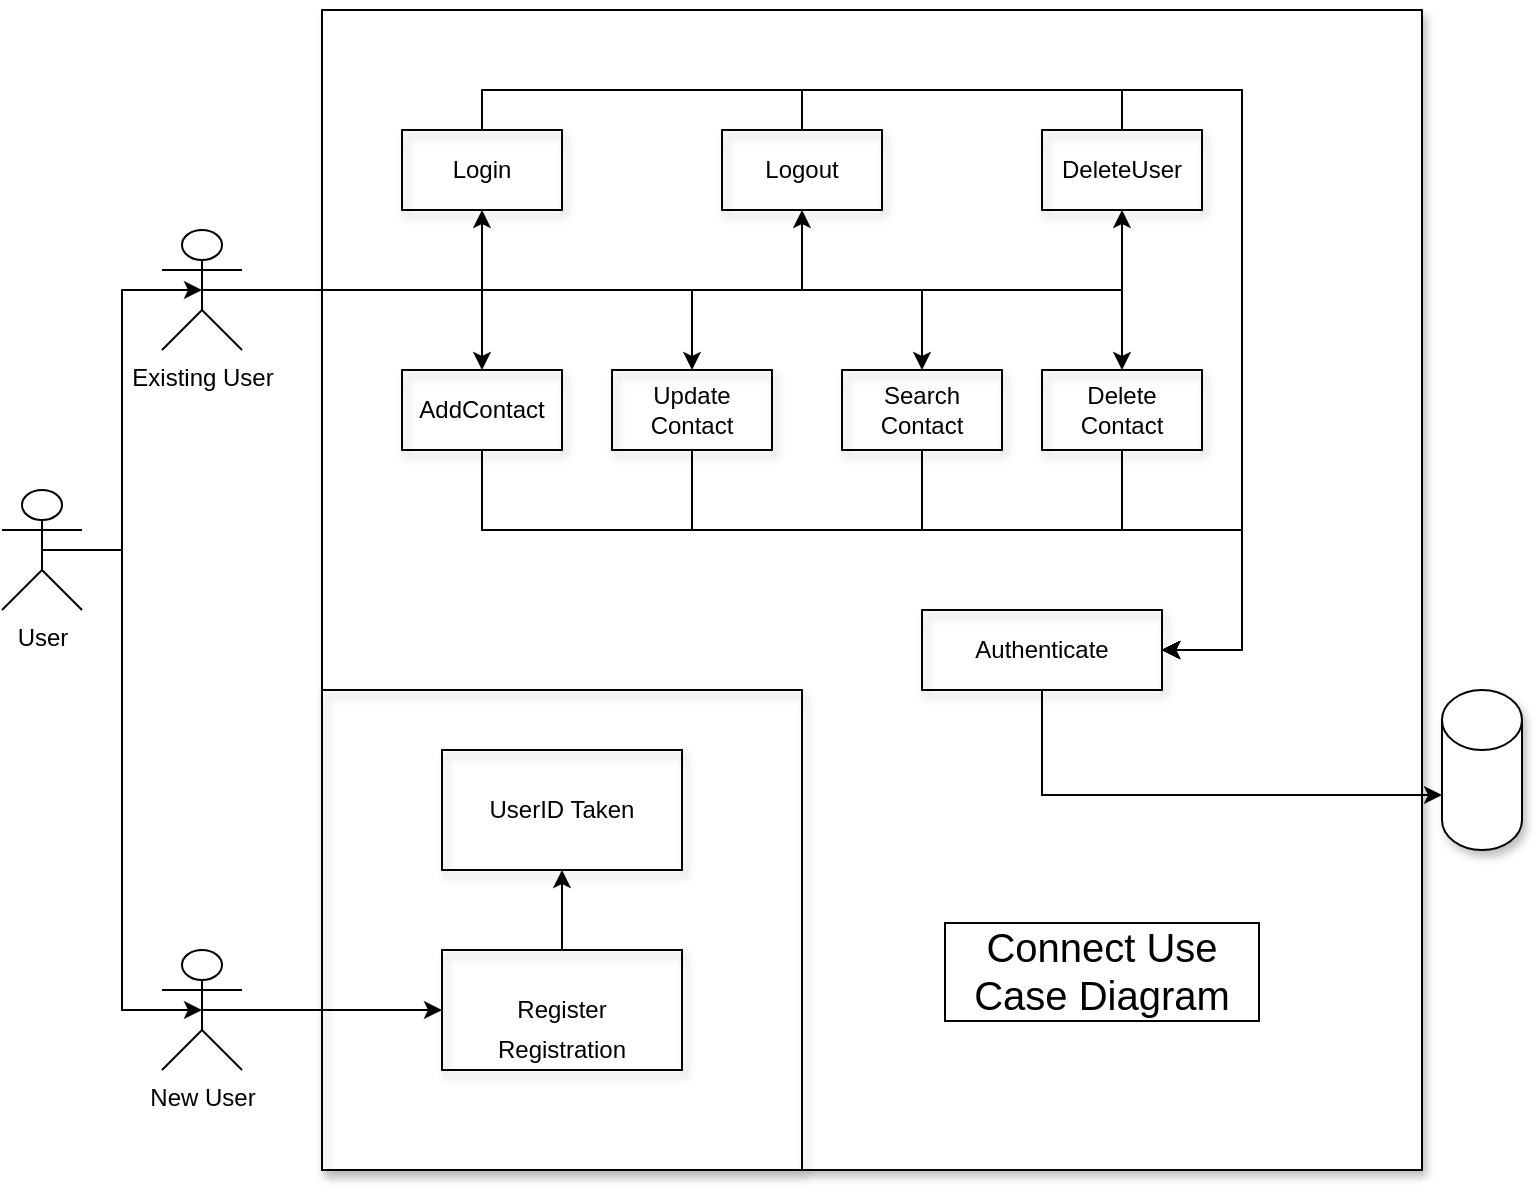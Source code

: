 <mxfile version="13.7.7" type="github">
  <diagram id="j0k0FTcwtLzT4vCtJh92" name="Page-1">
    <mxGraphModel dx="1231" dy="643" grid="1" gridSize="10" guides="1" tooltips="1" connect="1" arrows="1" fold="1" page="1" pageScale="1" pageWidth="850" pageHeight="1100" math="0" shadow="0">
      <root>
        <mxCell id="0" />
        <mxCell id="1" parent="0" />
        <mxCell id="UCnYaG4U3IA6hD6IUP2c-7" value="" style="rounded=0;whiteSpace=wrap;html=1;shadow=1;" vertex="1" parent="1">
          <mxGeometry x="200" y="60" width="550" height="580" as="geometry" />
        </mxCell>
        <mxCell id="UCnYaG4U3IA6hD6IUP2c-10" style="edgeStyle=orthogonalEdgeStyle;rounded=0;orthogonalLoop=1;jettySize=auto;html=1;exitX=0.5;exitY=0.5;exitDx=0;exitDy=0;exitPerimeter=0;entryX=0.5;entryY=0.5;entryDx=0;entryDy=0;entryPerimeter=0;" edge="1" parent="1" source="UCnYaG4U3IA6hD6IUP2c-1" target="UCnYaG4U3IA6hD6IUP2c-3">
          <mxGeometry relative="1" as="geometry">
            <Array as="points">
              <mxPoint x="100" y="330" />
              <mxPoint x="100" y="560" />
            </Array>
          </mxGeometry>
        </mxCell>
        <mxCell id="UCnYaG4U3IA6hD6IUP2c-31" style="edgeStyle=orthogonalEdgeStyle;rounded=0;orthogonalLoop=1;jettySize=auto;html=1;exitX=0.5;exitY=0.5;exitDx=0;exitDy=0;exitPerimeter=0;entryX=0.5;entryY=0.5;entryDx=0;entryDy=0;entryPerimeter=0;" edge="1" parent="1" source="UCnYaG4U3IA6hD6IUP2c-1" target="UCnYaG4U3IA6hD6IUP2c-2">
          <mxGeometry relative="1" as="geometry">
            <Array as="points">
              <mxPoint x="100" y="330" />
              <mxPoint x="100" y="200" />
            </Array>
          </mxGeometry>
        </mxCell>
        <mxCell id="UCnYaG4U3IA6hD6IUP2c-1" value="User" style="shape=umlActor;verticalLabelPosition=bottom;verticalAlign=top;html=1;outlineConnect=0;" vertex="1" parent="1">
          <mxGeometry x="40" y="300" width="40" height="60" as="geometry" />
        </mxCell>
        <mxCell id="UCnYaG4U3IA6hD6IUP2c-33" style="edgeStyle=orthogonalEdgeStyle;rounded=0;orthogonalLoop=1;jettySize=auto;html=1;exitX=0.5;exitY=0.5;exitDx=0;exitDy=0;exitPerimeter=0;entryX=0.5;entryY=1;entryDx=0;entryDy=0;" edge="1" parent="1" source="UCnYaG4U3IA6hD6IUP2c-2" target="UCnYaG4U3IA6hD6IUP2c-21">
          <mxGeometry relative="1" as="geometry" />
        </mxCell>
        <mxCell id="UCnYaG4U3IA6hD6IUP2c-34" style="edgeStyle=orthogonalEdgeStyle;rounded=0;orthogonalLoop=1;jettySize=auto;html=1;exitX=0.5;exitY=0.5;exitDx=0;exitDy=0;exitPerimeter=0;entryX=0.5;entryY=1;entryDx=0;entryDy=0;" edge="1" parent="1" source="UCnYaG4U3IA6hD6IUP2c-2" target="UCnYaG4U3IA6hD6IUP2c-25">
          <mxGeometry relative="1" as="geometry" />
        </mxCell>
        <mxCell id="UCnYaG4U3IA6hD6IUP2c-36" style="edgeStyle=orthogonalEdgeStyle;rounded=0;orthogonalLoop=1;jettySize=auto;html=1;exitX=0.5;exitY=0.5;exitDx=0;exitDy=0;exitPerimeter=0;entryX=0.5;entryY=1;entryDx=0;entryDy=0;" edge="1" parent="1" source="UCnYaG4U3IA6hD6IUP2c-2" target="UCnYaG4U3IA6hD6IUP2c-26">
          <mxGeometry relative="1" as="geometry" />
        </mxCell>
        <mxCell id="UCnYaG4U3IA6hD6IUP2c-38" style="edgeStyle=orthogonalEdgeStyle;rounded=0;orthogonalLoop=1;jettySize=auto;html=1;exitX=0.5;exitY=0.5;exitDx=0;exitDy=0;exitPerimeter=0;entryX=0.5;entryY=0;entryDx=0;entryDy=0;" edge="1" parent="1" source="UCnYaG4U3IA6hD6IUP2c-2" target="UCnYaG4U3IA6hD6IUP2c-27">
          <mxGeometry relative="1" as="geometry" />
        </mxCell>
        <mxCell id="UCnYaG4U3IA6hD6IUP2c-39" style="edgeStyle=orthogonalEdgeStyle;rounded=0;orthogonalLoop=1;jettySize=auto;html=1;exitX=0.5;exitY=0.5;exitDx=0;exitDy=0;exitPerimeter=0;entryX=0.5;entryY=0;entryDx=0;entryDy=0;" edge="1" parent="1" source="UCnYaG4U3IA6hD6IUP2c-2" target="UCnYaG4U3IA6hD6IUP2c-28">
          <mxGeometry relative="1" as="geometry" />
        </mxCell>
        <mxCell id="UCnYaG4U3IA6hD6IUP2c-40" style="edgeStyle=orthogonalEdgeStyle;rounded=0;orthogonalLoop=1;jettySize=auto;html=1;exitX=0.5;exitY=0.5;exitDx=0;exitDy=0;exitPerimeter=0;entryX=0.5;entryY=0;entryDx=0;entryDy=0;" edge="1" parent="1" source="UCnYaG4U3IA6hD6IUP2c-2" target="UCnYaG4U3IA6hD6IUP2c-30">
          <mxGeometry relative="1" as="geometry" />
        </mxCell>
        <mxCell id="UCnYaG4U3IA6hD6IUP2c-41" style="edgeStyle=orthogonalEdgeStyle;rounded=0;orthogonalLoop=1;jettySize=auto;html=1;exitX=0.5;exitY=0.5;exitDx=0;exitDy=0;exitPerimeter=0;entryX=0.5;entryY=0;entryDx=0;entryDy=0;" edge="1" parent="1" source="UCnYaG4U3IA6hD6IUP2c-2" target="UCnYaG4U3IA6hD6IUP2c-29">
          <mxGeometry relative="1" as="geometry" />
        </mxCell>
        <mxCell id="UCnYaG4U3IA6hD6IUP2c-2" value="Existing User" style="shape=umlActor;verticalLabelPosition=bottom;verticalAlign=top;html=1;outlineConnect=0;" vertex="1" parent="1">
          <mxGeometry x="120" y="170" width="40" height="60" as="geometry" />
        </mxCell>
        <mxCell id="UCnYaG4U3IA6hD6IUP2c-19" style="edgeStyle=orthogonalEdgeStyle;rounded=0;orthogonalLoop=1;jettySize=auto;html=1;exitX=0.5;exitY=0.5;exitDx=0;exitDy=0;exitPerimeter=0;entryX=0;entryY=0.5;entryDx=0;entryDy=0;" edge="1" parent="1" source="UCnYaG4U3IA6hD6IUP2c-3" target="UCnYaG4U3IA6hD6IUP2c-15">
          <mxGeometry relative="1" as="geometry" />
        </mxCell>
        <mxCell id="UCnYaG4U3IA6hD6IUP2c-3" value="New User" style="shape=umlActor;verticalLabelPosition=bottom;verticalAlign=top;html=1;outlineConnect=0;" vertex="1" parent="1">
          <mxGeometry x="120" y="530" width="40" height="60" as="geometry" />
        </mxCell>
        <mxCell id="UCnYaG4U3IA6hD6IUP2c-5" value="" style="shape=cylinder3;whiteSpace=wrap;html=1;boundedLbl=1;backgroundOutline=1;size=15;shadow=1;" vertex="1" parent="1">
          <mxGeometry x="760" y="400" width="40" height="80" as="geometry" />
        </mxCell>
        <mxCell id="UCnYaG4U3IA6hD6IUP2c-14" value="" style="rounded=0;whiteSpace=wrap;html=1;shadow=1;fillColor=none;gradientColor=none;" vertex="1" parent="1">
          <mxGeometry x="200" y="400" width="240" height="240" as="geometry" />
        </mxCell>
        <mxCell id="UCnYaG4U3IA6hD6IUP2c-20" style="edgeStyle=orthogonalEdgeStyle;rounded=0;orthogonalLoop=1;jettySize=auto;html=1;exitX=0.5;exitY=0;exitDx=0;exitDy=0;entryX=0.5;entryY=1;entryDx=0;entryDy=0;" edge="1" parent="1" source="UCnYaG4U3IA6hD6IUP2c-15" target="UCnYaG4U3IA6hD6IUP2c-16">
          <mxGeometry relative="1" as="geometry" />
        </mxCell>
        <mxCell id="UCnYaG4U3IA6hD6IUP2c-15" value="Register" style="rounded=0;whiteSpace=wrap;html=1;shadow=1;fillColor=none;gradientColor=none;" vertex="1" parent="1">
          <mxGeometry x="260" y="530" width="120" height="60" as="geometry" />
        </mxCell>
        <mxCell id="UCnYaG4U3IA6hD6IUP2c-16" value="UserID Taken" style="rounded=0;whiteSpace=wrap;html=1;shadow=1;fillColor=none;gradientColor=none;" vertex="1" parent="1">
          <mxGeometry x="260" y="430" width="120" height="60" as="geometry" />
        </mxCell>
        <mxCell id="UCnYaG4U3IA6hD6IUP2c-17" value="Registration" style="text;html=1;strokeColor=none;fillColor=none;align=center;verticalAlign=middle;whiteSpace=wrap;rounded=0;shadow=1;" vertex="1" parent="1">
          <mxGeometry x="300" y="570" width="40" height="20" as="geometry" />
        </mxCell>
        <mxCell id="UCnYaG4U3IA6hD6IUP2c-43" style="edgeStyle=orthogonalEdgeStyle;rounded=0;orthogonalLoop=1;jettySize=auto;html=1;exitX=0.5;exitY=0;exitDx=0;exitDy=0;entryX=1;entryY=0.5;entryDx=0;entryDy=0;" edge="1" parent="1" source="UCnYaG4U3IA6hD6IUP2c-21" target="UCnYaG4U3IA6hD6IUP2c-42">
          <mxGeometry relative="1" as="geometry">
            <Array as="points">
              <mxPoint x="280" y="100" />
              <mxPoint x="660" y="100" />
              <mxPoint x="660" y="380" />
            </Array>
          </mxGeometry>
        </mxCell>
        <mxCell id="UCnYaG4U3IA6hD6IUP2c-21" value="Login" style="rounded=0;whiteSpace=wrap;html=1;shadow=1;fillColor=none;gradientColor=none;" vertex="1" parent="1">
          <mxGeometry x="240" y="120" width="80" height="40" as="geometry" />
        </mxCell>
        <mxCell id="UCnYaG4U3IA6hD6IUP2c-45" style="edgeStyle=orthogonalEdgeStyle;rounded=0;orthogonalLoop=1;jettySize=auto;html=1;exitX=0.5;exitY=0;exitDx=0;exitDy=0;entryX=1;entryY=0.5;entryDx=0;entryDy=0;" edge="1" parent="1" source="UCnYaG4U3IA6hD6IUP2c-25" target="UCnYaG4U3IA6hD6IUP2c-42">
          <mxGeometry relative="1" as="geometry">
            <Array as="points">
              <mxPoint x="440" y="100" />
              <mxPoint x="660" y="100" />
              <mxPoint x="660" y="380" />
            </Array>
          </mxGeometry>
        </mxCell>
        <mxCell id="UCnYaG4U3IA6hD6IUP2c-25" value="Logout" style="rounded=0;whiteSpace=wrap;html=1;shadow=1;fillColor=none;gradientColor=none;" vertex="1" parent="1">
          <mxGeometry x="400" y="120" width="80" height="40" as="geometry" />
        </mxCell>
        <mxCell id="UCnYaG4U3IA6hD6IUP2c-46" style="edgeStyle=orthogonalEdgeStyle;rounded=0;orthogonalLoop=1;jettySize=auto;html=1;exitX=0.5;exitY=0;exitDx=0;exitDy=0;entryX=1;entryY=0.5;entryDx=0;entryDy=0;" edge="1" parent="1" source="UCnYaG4U3IA6hD6IUP2c-26" target="UCnYaG4U3IA6hD6IUP2c-42">
          <mxGeometry relative="1" as="geometry">
            <Array as="points">
              <mxPoint x="600" y="100" />
              <mxPoint x="660" y="100" />
              <mxPoint x="660" y="380" />
            </Array>
          </mxGeometry>
        </mxCell>
        <mxCell id="UCnYaG4U3IA6hD6IUP2c-26" value="DeleteUser" style="rounded=0;whiteSpace=wrap;html=1;shadow=1;fillColor=none;gradientColor=none;" vertex="1" parent="1">
          <mxGeometry x="560" y="120" width="80" height="40" as="geometry" />
        </mxCell>
        <mxCell id="UCnYaG4U3IA6hD6IUP2c-47" style="edgeStyle=orthogonalEdgeStyle;rounded=0;orthogonalLoop=1;jettySize=auto;html=1;exitX=0.5;exitY=1;exitDx=0;exitDy=0;entryX=1;entryY=0.5;entryDx=0;entryDy=0;" edge="1" parent="1" source="UCnYaG4U3IA6hD6IUP2c-27" target="UCnYaG4U3IA6hD6IUP2c-42">
          <mxGeometry relative="1" as="geometry">
            <Array as="points">
              <mxPoint x="280" y="320" />
              <mxPoint x="660" y="320" />
              <mxPoint x="660" y="380" />
            </Array>
          </mxGeometry>
        </mxCell>
        <mxCell id="UCnYaG4U3IA6hD6IUP2c-27" value="AddContact" style="rounded=0;whiteSpace=wrap;html=1;shadow=1;fillColor=none;gradientColor=none;" vertex="1" parent="1">
          <mxGeometry x="240" y="240" width="80" height="40" as="geometry" />
        </mxCell>
        <mxCell id="UCnYaG4U3IA6hD6IUP2c-48" style="edgeStyle=orthogonalEdgeStyle;rounded=0;orthogonalLoop=1;jettySize=auto;html=1;exitX=0.5;exitY=1;exitDx=0;exitDy=0;entryX=1;entryY=0.5;entryDx=0;entryDy=0;" edge="1" parent="1" source="UCnYaG4U3IA6hD6IUP2c-28" target="UCnYaG4U3IA6hD6IUP2c-42">
          <mxGeometry relative="1" as="geometry">
            <Array as="points">
              <mxPoint x="385" y="320" />
              <mxPoint x="660" y="320" />
              <mxPoint x="660" y="380" />
            </Array>
          </mxGeometry>
        </mxCell>
        <mxCell id="UCnYaG4U3IA6hD6IUP2c-28" value="Update Contact" style="rounded=0;whiteSpace=wrap;html=1;shadow=1;fillColor=none;gradientColor=none;" vertex="1" parent="1">
          <mxGeometry x="345" y="240" width="80" height="40" as="geometry" />
        </mxCell>
        <mxCell id="UCnYaG4U3IA6hD6IUP2c-51" style="edgeStyle=orthogonalEdgeStyle;rounded=0;orthogonalLoop=1;jettySize=auto;html=1;exitX=0.5;exitY=1;exitDx=0;exitDy=0;entryX=1;entryY=0.5;entryDx=0;entryDy=0;" edge="1" parent="1" source="UCnYaG4U3IA6hD6IUP2c-29" target="UCnYaG4U3IA6hD6IUP2c-42">
          <mxGeometry relative="1" as="geometry">
            <Array as="points">
              <mxPoint x="600" y="320" />
              <mxPoint x="660" y="320" />
              <mxPoint x="660" y="380" />
            </Array>
          </mxGeometry>
        </mxCell>
        <mxCell id="UCnYaG4U3IA6hD6IUP2c-29" value="Delete Contact" style="rounded=0;whiteSpace=wrap;html=1;shadow=1;fillColor=none;gradientColor=none;" vertex="1" parent="1">
          <mxGeometry x="560" y="240" width="80" height="40" as="geometry" />
        </mxCell>
        <mxCell id="UCnYaG4U3IA6hD6IUP2c-49" style="edgeStyle=orthogonalEdgeStyle;rounded=0;orthogonalLoop=1;jettySize=auto;html=1;exitX=0.5;exitY=1;exitDx=0;exitDy=0;entryX=1;entryY=0.5;entryDx=0;entryDy=0;" edge="1" parent="1" source="UCnYaG4U3IA6hD6IUP2c-30" target="UCnYaG4U3IA6hD6IUP2c-42">
          <mxGeometry relative="1" as="geometry">
            <Array as="points">
              <mxPoint x="500" y="320" />
              <mxPoint x="660" y="320" />
              <mxPoint x="660" y="380" />
            </Array>
          </mxGeometry>
        </mxCell>
        <mxCell id="UCnYaG4U3IA6hD6IUP2c-30" value="Search Contact" style="rounded=0;whiteSpace=wrap;html=1;shadow=1;fillColor=none;gradientColor=none;" vertex="1" parent="1">
          <mxGeometry x="460" y="240" width="80" height="40" as="geometry" />
        </mxCell>
        <mxCell id="UCnYaG4U3IA6hD6IUP2c-54" style="edgeStyle=orthogonalEdgeStyle;rounded=0;orthogonalLoop=1;jettySize=auto;html=1;exitX=0.5;exitY=1;exitDx=0;exitDy=0;entryX=0;entryY=0;entryDx=0;entryDy=52.5;entryPerimeter=0;" edge="1" parent="1" source="UCnYaG4U3IA6hD6IUP2c-42" target="UCnYaG4U3IA6hD6IUP2c-5">
          <mxGeometry relative="1" as="geometry" />
        </mxCell>
        <mxCell id="UCnYaG4U3IA6hD6IUP2c-42" value="Authenticate" style="rounded=0;whiteSpace=wrap;html=1;shadow=1;fillColor=none;gradientColor=none;" vertex="1" parent="1">
          <mxGeometry x="500" y="360" width="120" height="40" as="geometry" />
        </mxCell>
        <mxCell id="UCnYaG4U3IA6hD6IUP2c-56" value="Connect Use Case Diagram" style="text;html=1;strokeColor=none;fillColor=none;align=center;verticalAlign=middle;whiteSpace=wrap;rounded=0;shadow=1;labelBorderColor=#000000;fontSize=20;" vertex="1" parent="1">
          <mxGeometry x="510" y="520" width="160" height="40" as="geometry" />
        </mxCell>
      </root>
    </mxGraphModel>
  </diagram>
</mxfile>

